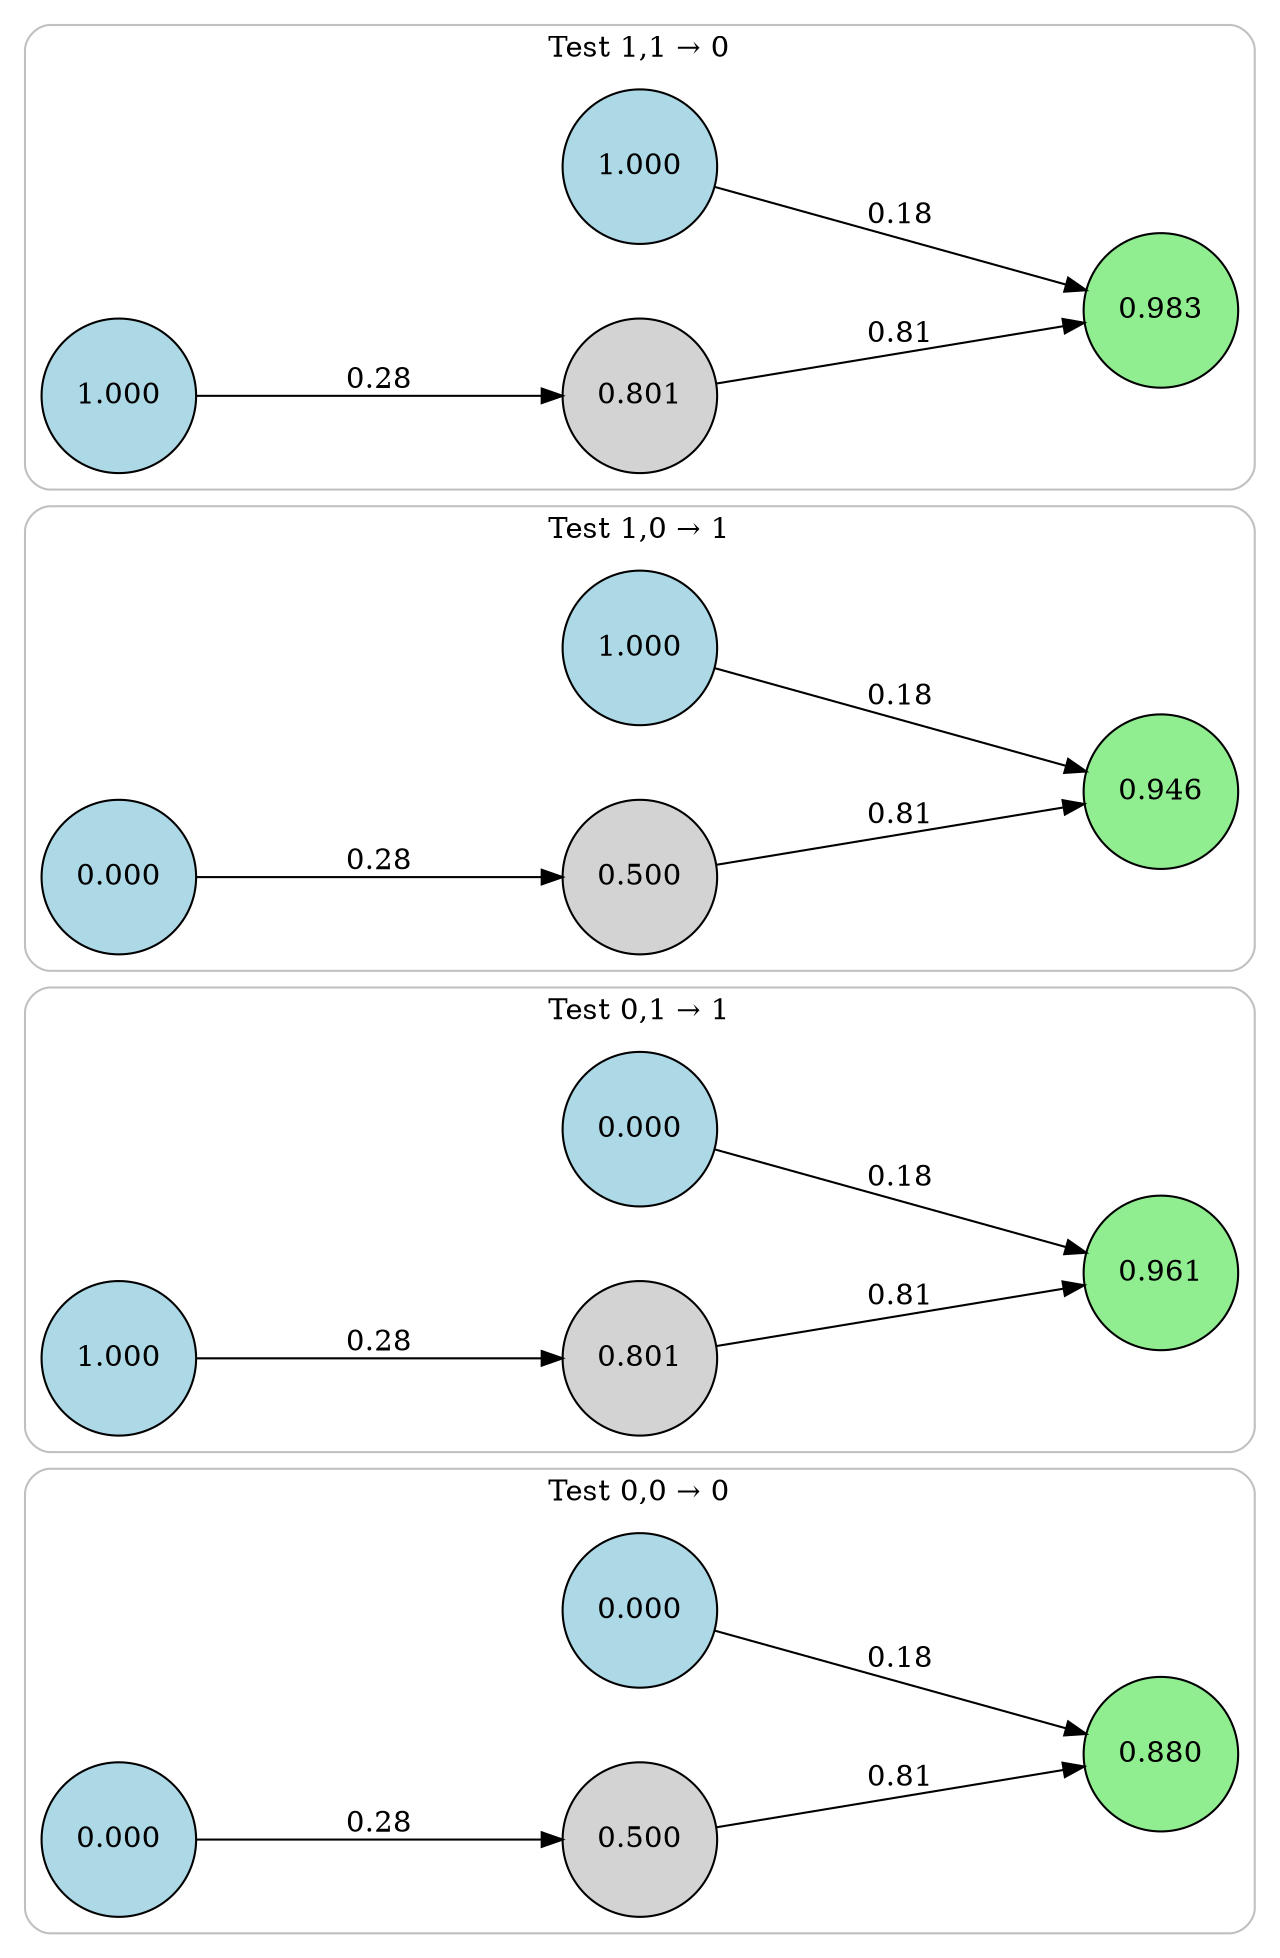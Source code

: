 digraph neat {
  compound=true;
  rankdir=LR;
  node [shape=circle];
  ranksep=2.0;
  nodesep=0.5;
  subgraph cluster_0 {
    label="Test 0,0 → 0";
    style=rounded;
    color=gray;
    node0_0 [label="0.000", style=filled, fillcolor=lightblue];
    node1_0 [label="0.000", style=filled, fillcolor=lightblue];
    node105_0 [label="0.880", style=filled, fillcolor=lightgreen];
    node166_0 [label="0.500", style=filled, fillcolor=lightgray];
    node0_0 -> node105_0 [label="0.18"];
    node1_0 -> node166_0 [label="0.28"];
    node166_0 -> node105_0 [label="0.81"];
  }
  subgraph cluster_1 {
    label="Test 0,1 → 1";
    style=rounded;
    color=gray;
    node0_1 [label="0.000", style=filled, fillcolor=lightblue];
    node1_1 [label="1.000", style=filled, fillcolor=lightblue];
    node105_1 [label="0.961", style=filled, fillcolor=lightgreen];
    node166_1 [label="0.801", style=filled, fillcolor=lightgray];
    node0_1 -> node105_1 [label="0.18"];
    node1_1 -> node166_1 [label="0.28"];
    node166_1 -> node105_1 [label="0.81"];
  }
  subgraph cluster_2 {
    label="Test 1,0 → 1";
    style=rounded;
    color=gray;
    node0_2 [label="1.000", style=filled, fillcolor=lightblue];
    node1_2 [label="0.000", style=filled, fillcolor=lightblue];
    node105_2 [label="0.946", style=filled, fillcolor=lightgreen];
    node166_2 [label="0.500", style=filled, fillcolor=lightgray];
    node0_2 -> node105_2 [label="0.18"];
    node1_2 -> node166_2 [label="0.28"];
    node166_2 -> node105_2 [label="0.81"];
  }
  subgraph cluster_3 {
    label="Test 1,1 → 0";
    style=rounded;
    color=gray;
    node0_3 [label="1.000", style=filled, fillcolor=lightblue];
    node1_3 [label="1.000", style=filled, fillcolor=lightblue];
    node105_3 [label="0.983", style=filled, fillcolor=lightgreen];
    node166_3 [label="0.801", style=filled, fillcolor=lightgray];
    node0_3 -> node105_3 [label="0.18"];
    node1_3 -> node166_3 [label="0.28"];
    node166_3 -> node105_3 [label="0.81"];
  }
}
